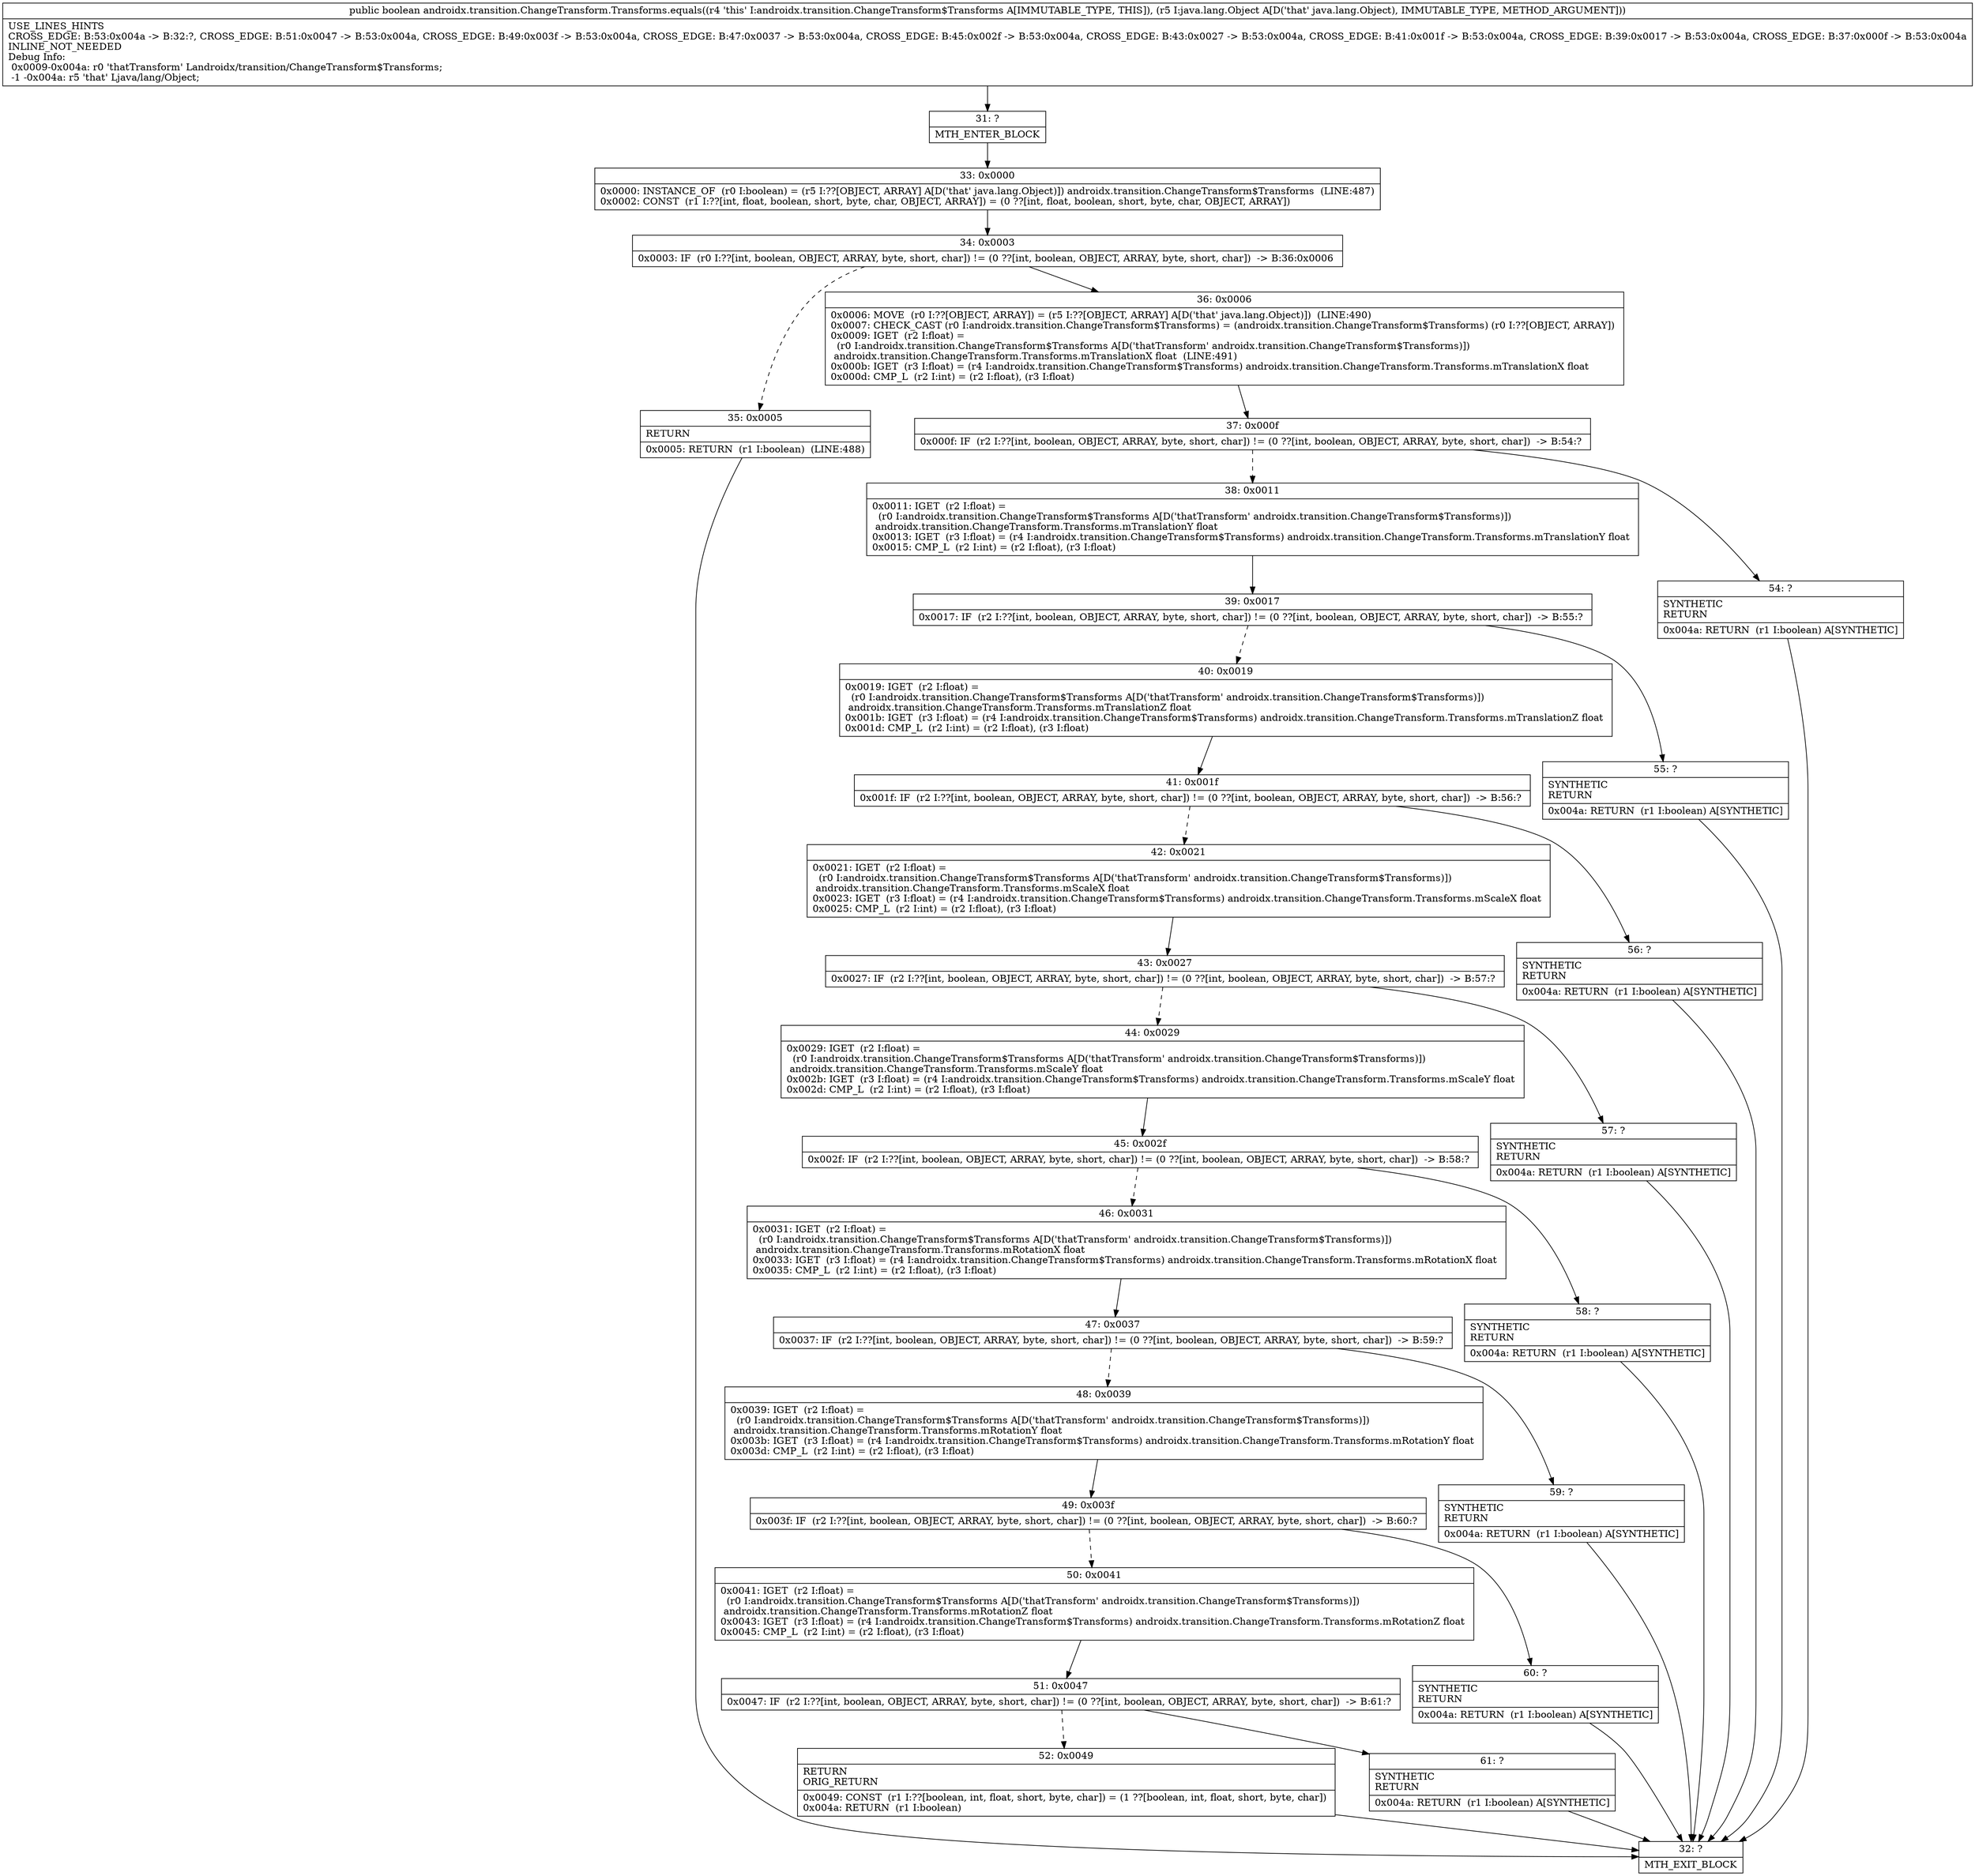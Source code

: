 digraph "CFG forandroidx.transition.ChangeTransform.Transforms.equals(Ljava\/lang\/Object;)Z" {
Node_31 [shape=record,label="{31\:\ ?|MTH_ENTER_BLOCK\l}"];
Node_33 [shape=record,label="{33\:\ 0x0000|0x0000: INSTANCE_OF  (r0 I:boolean) = (r5 I:??[OBJECT, ARRAY] A[D('that' java.lang.Object)]) androidx.transition.ChangeTransform$Transforms  (LINE:487)\l0x0002: CONST  (r1 I:??[int, float, boolean, short, byte, char, OBJECT, ARRAY]) = (0 ??[int, float, boolean, short, byte, char, OBJECT, ARRAY]) \l}"];
Node_34 [shape=record,label="{34\:\ 0x0003|0x0003: IF  (r0 I:??[int, boolean, OBJECT, ARRAY, byte, short, char]) != (0 ??[int, boolean, OBJECT, ARRAY, byte, short, char])  \-\> B:36:0x0006 \l}"];
Node_35 [shape=record,label="{35\:\ 0x0005|RETURN\l|0x0005: RETURN  (r1 I:boolean)  (LINE:488)\l}"];
Node_32 [shape=record,label="{32\:\ ?|MTH_EXIT_BLOCK\l}"];
Node_36 [shape=record,label="{36\:\ 0x0006|0x0006: MOVE  (r0 I:??[OBJECT, ARRAY]) = (r5 I:??[OBJECT, ARRAY] A[D('that' java.lang.Object)])  (LINE:490)\l0x0007: CHECK_CAST (r0 I:androidx.transition.ChangeTransform$Transforms) = (androidx.transition.ChangeTransform$Transforms) (r0 I:??[OBJECT, ARRAY]) \l0x0009: IGET  (r2 I:float) = \l  (r0 I:androidx.transition.ChangeTransform$Transforms A[D('thatTransform' androidx.transition.ChangeTransform$Transforms)])\l androidx.transition.ChangeTransform.Transforms.mTranslationX float  (LINE:491)\l0x000b: IGET  (r3 I:float) = (r4 I:androidx.transition.ChangeTransform$Transforms) androidx.transition.ChangeTransform.Transforms.mTranslationX float \l0x000d: CMP_L  (r2 I:int) = (r2 I:float), (r3 I:float) \l}"];
Node_37 [shape=record,label="{37\:\ 0x000f|0x000f: IF  (r2 I:??[int, boolean, OBJECT, ARRAY, byte, short, char]) != (0 ??[int, boolean, OBJECT, ARRAY, byte, short, char])  \-\> B:54:? \l}"];
Node_38 [shape=record,label="{38\:\ 0x0011|0x0011: IGET  (r2 I:float) = \l  (r0 I:androidx.transition.ChangeTransform$Transforms A[D('thatTransform' androidx.transition.ChangeTransform$Transforms)])\l androidx.transition.ChangeTransform.Transforms.mTranslationY float \l0x0013: IGET  (r3 I:float) = (r4 I:androidx.transition.ChangeTransform$Transforms) androidx.transition.ChangeTransform.Transforms.mTranslationY float \l0x0015: CMP_L  (r2 I:int) = (r2 I:float), (r3 I:float) \l}"];
Node_39 [shape=record,label="{39\:\ 0x0017|0x0017: IF  (r2 I:??[int, boolean, OBJECT, ARRAY, byte, short, char]) != (0 ??[int, boolean, OBJECT, ARRAY, byte, short, char])  \-\> B:55:? \l}"];
Node_40 [shape=record,label="{40\:\ 0x0019|0x0019: IGET  (r2 I:float) = \l  (r0 I:androidx.transition.ChangeTransform$Transforms A[D('thatTransform' androidx.transition.ChangeTransform$Transforms)])\l androidx.transition.ChangeTransform.Transforms.mTranslationZ float \l0x001b: IGET  (r3 I:float) = (r4 I:androidx.transition.ChangeTransform$Transforms) androidx.transition.ChangeTransform.Transforms.mTranslationZ float \l0x001d: CMP_L  (r2 I:int) = (r2 I:float), (r3 I:float) \l}"];
Node_41 [shape=record,label="{41\:\ 0x001f|0x001f: IF  (r2 I:??[int, boolean, OBJECT, ARRAY, byte, short, char]) != (0 ??[int, boolean, OBJECT, ARRAY, byte, short, char])  \-\> B:56:? \l}"];
Node_42 [shape=record,label="{42\:\ 0x0021|0x0021: IGET  (r2 I:float) = \l  (r0 I:androidx.transition.ChangeTransform$Transforms A[D('thatTransform' androidx.transition.ChangeTransform$Transforms)])\l androidx.transition.ChangeTransform.Transforms.mScaleX float \l0x0023: IGET  (r3 I:float) = (r4 I:androidx.transition.ChangeTransform$Transforms) androidx.transition.ChangeTransform.Transforms.mScaleX float \l0x0025: CMP_L  (r2 I:int) = (r2 I:float), (r3 I:float) \l}"];
Node_43 [shape=record,label="{43\:\ 0x0027|0x0027: IF  (r2 I:??[int, boolean, OBJECT, ARRAY, byte, short, char]) != (0 ??[int, boolean, OBJECT, ARRAY, byte, short, char])  \-\> B:57:? \l}"];
Node_44 [shape=record,label="{44\:\ 0x0029|0x0029: IGET  (r2 I:float) = \l  (r0 I:androidx.transition.ChangeTransform$Transforms A[D('thatTransform' androidx.transition.ChangeTransform$Transforms)])\l androidx.transition.ChangeTransform.Transforms.mScaleY float \l0x002b: IGET  (r3 I:float) = (r4 I:androidx.transition.ChangeTransform$Transforms) androidx.transition.ChangeTransform.Transforms.mScaleY float \l0x002d: CMP_L  (r2 I:int) = (r2 I:float), (r3 I:float) \l}"];
Node_45 [shape=record,label="{45\:\ 0x002f|0x002f: IF  (r2 I:??[int, boolean, OBJECT, ARRAY, byte, short, char]) != (0 ??[int, boolean, OBJECT, ARRAY, byte, short, char])  \-\> B:58:? \l}"];
Node_46 [shape=record,label="{46\:\ 0x0031|0x0031: IGET  (r2 I:float) = \l  (r0 I:androidx.transition.ChangeTransform$Transforms A[D('thatTransform' androidx.transition.ChangeTransform$Transforms)])\l androidx.transition.ChangeTransform.Transforms.mRotationX float \l0x0033: IGET  (r3 I:float) = (r4 I:androidx.transition.ChangeTransform$Transforms) androidx.transition.ChangeTransform.Transforms.mRotationX float \l0x0035: CMP_L  (r2 I:int) = (r2 I:float), (r3 I:float) \l}"];
Node_47 [shape=record,label="{47\:\ 0x0037|0x0037: IF  (r2 I:??[int, boolean, OBJECT, ARRAY, byte, short, char]) != (0 ??[int, boolean, OBJECT, ARRAY, byte, short, char])  \-\> B:59:? \l}"];
Node_48 [shape=record,label="{48\:\ 0x0039|0x0039: IGET  (r2 I:float) = \l  (r0 I:androidx.transition.ChangeTransform$Transforms A[D('thatTransform' androidx.transition.ChangeTransform$Transforms)])\l androidx.transition.ChangeTransform.Transforms.mRotationY float \l0x003b: IGET  (r3 I:float) = (r4 I:androidx.transition.ChangeTransform$Transforms) androidx.transition.ChangeTransform.Transforms.mRotationY float \l0x003d: CMP_L  (r2 I:int) = (r2 I:float), (r3 I:float) \l}"];
Node_49 [shape=record,label="{49\:\ 0x003f|0x003f: IF  (r2 I:??[int, boolean, OBJECT, ARRAY, byte, short, char]) != (0 ??[int, boolean, OBJECT, ARRAY, byte, short, char])  \-\> B:60:? \l}"];
Node_50 [shape=record,label="{50\:\ 0x0041|0x0041: IGET  (r2 I:float) = \l  (r0 I:androidx.transition.ChangeTransform$Transforms A[D('thatTransform' androidx.transition.ChangeTransform$Transforms)])\l androidx.transition.ChangeTransform.Transforms.mRotationZ float \l0x0043: IGET  (r3 I:float) = (r4 I:androidx.transition.ChangeTransform$Transforms) androidx.transition.ChangeTransform.Transforms.mRotationZ float \l0x0045: CMP_L  (r2 I:int) = (r2 I:float), (r3 I:float) \l}"];
Node_51 [shape=record,label="{51\:\ 0x0047|0x0047: IF  (r2 I:??[int, boolean, OBJECT, ARRAY, byte, short, char]) != (0 ??[int, boolean, OBJECT, ARRAY, byte, short, char])  \-\> B:61:? \l}"];
Node_52 [shape=record,label="{52\:\ 0x0049|RETURN\lORIG_RETURN\l|0x0049: CONST  (r1 I:??[boolean, int, float, short, byte, char]) = (1 ??[boolean, int, float, short, byte, char]) \l0x004a: RETURN  (r1 I:boolean) \l}"];
Node_61 [shape=record,label="{61\:\ ?|SYNTHETIC\lRETURN\l|0x004a: RETURN  (r1 I:boolean) A[SYNTHETIC]\l}"];
Node_60 [shape=record,label="{60\:\ ?|SYNTHETIC\lRETURN\l|0x004a: RETURN  (r1 I:boolean) A[SYNTHETIC]\l}"];
Node_59 [shape=record,label="{59\:\ ?|SYNTHETIC\lRETURN\l|0x004a: RETURN  (r1 I:boolean) A[SYNTHETIC]\l}"];
Node_58 [shape=record,label="{58\:\ ?|SYNTHETIC\lRETURN\l|0x004a: RETURN  (r1 I:boolean) A[SYNTHETIC]\l}"];
Node_57 [shape=record,label="{57\:\ ?|SYNTHETIC\lRETURN\l|0x004a: RETURN  (r1 I:boolean) A[SYNTHETIC]\l}"];
Node_56 [shape=record,label="{56\:\ ?|SYNTHETIC\lRETURN\l|0x004a: RETURN  (r1 I:boolean) A[SYNTHETIC]\l}"];
Node_55 [shape=record,label="{55\:\ ?|SYNTHETIC\lRETURN\l|0x004a: RETURN  (r1 I:boolean) A[SYNTHETIC]\l}"];
Node_54 [shape=record,label="{54\:\ ?|SYNTHETIC\lRETURN\l|0x004a: RETURN  (r1 I:boolean) A[SYNTHETIC]\l}"];
MethodNode[shape=record,label="{public boolean androidx.transition.ChangeTransform.Transforms.equals((r4 'this' I:androidx.transition.ChangeTransform$Transforms A[IMMUTABLE_TYPE, THIS]), (r5 I:java.lang.Object A[D('that' java.lang.Object), IMMUTABLE_TYPE, METHOD_ARGUMENT]))  | USE_LINES_HINTS\lCROSS_EDGE: B:53:0x004a \-\> B:32:?, CROSS_EDGE: B:51:0x0047 \-\> B:53:0x004a, CROSS_EDGE: B:49:0x003f \-\> B:53:0x004a, CROSS_EDGE: B:47:0x0037 \-\> B:53:0x004a, CROSS_EDGE: B:45:0x002f \-\> B:53:0x004a, CROSS_EDGE: B:43:0x0027 \-\> B:53:0x004a, CROSS_EDGE: B:41:0x001f \-\> B:53:0x004a, CROSS_EDGE: B:39:0x0017 \-\> B:53:0x004a, CROSS_EDGE: B:37:0x000f \-\> B:53:0x004a\lINLINE_NOT_NEEDED\lDebug Info:\l  0x0009\-0x004a: r0 'thatTransform' Landroidx\/transition\/ChangeTransform$Transforms;\l  \-1 \-0x004a: r5 'that' Ljava\/lang\/Object;\l}"];
MethodNode -> Node_31;Node_31 -> Node_33;
Node_33 -> Node_34;
Node_34 -> Node_35[style=dashed];
Node_34 -> Node_36;
Node_35 -> Node_32;
Node_36 -> Node_37;
Node_37 -> Node_38[style=dashed];
Node_37 -> Node_54;
Node_38 -> Node_39;
Node_39 -> Node_40[style=dashed];
Node_39 -> Node_55;
Node_40 -> Node_41;
Node_41 -> Node_42[style=dashed];
Node_41 -> Node_56;
Node_42 -> Node_43;
Node_43 -> Node_44[style=dashed];
Node_43 -> Node_57;
Node_44 -> Node_45;
Node_45 -> Node_46[style=dashed];
Node_45 -> Node_58;
Node_46 -> Node_47;
Node_47 -> Node_48[style=dashed];
Node_47 -> Node_59;
Node_48 -> Node_49;
Node_49 -> Node_50[style=dashed];
Node_49 -> Node_60;
Node_50 -> Node_51;
Node_51 -> Node_52[style=dashed];
Node_51 -> Node_61;
Node_52 -> Node_32;
Node_61 -> Node_32;
Node_60 -> Node_32;
Node_59 -> Node_32;
Node_58 -> Node_32;
Node_57 -> Node_32;
Node_56 -> Node_32;
Node_55 -> Node_32;
Node_54 -> Node_32;
}

